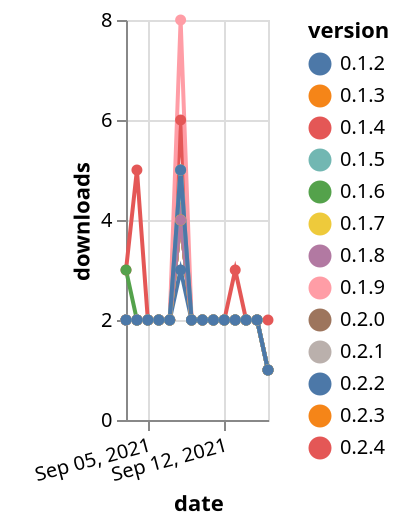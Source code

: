 {"$schema": "https://vega.github.io/schema/vega-lite/v5.json", "description": "A simple bar chart with embedded data.", "data": {"values": [{"date": "2021-09-03", "total": 2950, "delta": 2, "version": "0.2.0"}, {"date": "2021-09-04", "total": 2952, "delta": 2, "version": "0.2.0"}, {"date": "2021-09-05", "total": 2954, "delta": 2, "version": "0.2.0"}, {"date": "2021-09-06", "total": 2956, "delta": 2, "version": "0.2.0"}, {"date": "2021-09-07", "total": 2958, "delta": 2, "version": "0.2.0"}, {"date": "2021-09-08", "total": 2962, "delta": 4, "version": "0.2.0"}, {"date": "2021-09-09", "total": 2964, "delta": 2, "version": "0.2.0"}, {"date": "2021-09-10", "total": 2966, "delta": 2, "version": "0.2.0"}, {"date": "2021-09-11", "total": 2968, "delta": 2, "version": "0.2.0"}, {"date": "2021-09-12", "total": 2970, "delta": 2, "version": "0.2.0"}, {"date": "2021-09-13", "total": 2972, "delta": 2, "version": "0.2.0"}, {"date": "2021-09-14", "total": 2974, "delta": 2, "version": "0.2.0"}, {"date": "2021-09-15", "total": 2976, "delta": 2, "version": "0.2.0"}, {"date": "2021-09-16", "total": 2977, "delta": 1, "version": "0.2.0"}, {"date": "2021-09-03", "total": 3173, "delta": 2, "version": "0.1.3"}, {"date": "2021-09-04", "total": 3175, "delta": 2, "version": "0.1.3"}, {"date": "2021-09-05", "total": 3177, "delta": 2, "version": "0.1.3"}, {"date": "2021-09-06", "total": 3179, "delta": 2, "version": "0.1.3"}, {"date": "2021-09-07", "total": 3181, "delta": 2, "version": "0.1.3"}, {"date": "2021-09-08", "total": 3186, "delta": 5, "version": "0.1.3"}, {"date": "2021-09-09", "total": 3188, "delta": 2, "version": "0.1.3"}, {"date": "2021-09-10", "total": 3190, "delta": 2, "version": "0.1.3"}, {"date": "2021-09-11", "total": 3192, "delta": 2, "version": "0.1.3"}, {"date": "2021-09-12", "total": 3194, "delta": 2, "version": "0.1.3"}, {"date": "2021-09-13", "total": 3196, "delta": 2, "version": "0.1.3"}, {"date": "2021-09-14", "total": 3198, "delta": 2, "version": "0.1.3"}, {"date": "2021-09-15", "total": 3200, "delta": 2, "version": "0.1.3"}, {"date": "2021-09-16", "total": 3201, "delta": 1, "version": "0.1.3"}, {"date": "2021-09-03", "total": 2710, "delta": 2, "version": "0.2.3"}, {"date": "2021-09-04", "total": 2712, "delta": 2, "version": "0.2.3"}, {"date": "2021-09-05", "total": 2714, "delta": 2, "version": "0.2.3"}, {"date": "2021-09-06", "total": 2716, "delta": 2, "version": "0.2.3"}, {"date": "2021-09-07", "total": 2718, "delta": 2, "version": "0.2.3"}, {"date": "2021-09-08", "total": 2722, "delta": 4, "version": "0.2.3"}, {"date": "2021-09-09", "total": 2724, "delta": 2, "version": "0.2.3"}, {"date": "2021-09-10", "total": 2726, "delta": 2, "version": "0.2.3"}, {"date": "2021-09-11", "total": 2728, "delta": 2, "version": "0.2.3"}, {"date": "2021-09-12", "total": 2730, "delta": 2, "version": "0.2.3"}, {"date": "2021-09-13", "total": 2732, "delta": 2, "version": "0.2.3"}, {"date": "2021-09-14", "total": 2734, "delta": 2, "version": "0.2.3"}, {"date": "2021-09-15", "total": 2736, "delta": 2, "version": "0.2.3"}, {"date": "2021-09-16", "total": 2737, "delta": 1, "version": "0.2.3"}, {"date": "2021-09-03", "total": 2565, "delta": 2, "version": "0.1.2"}, {"date": "2021-09-04", "total": 2567, "delta": 2, "version": "0.1.2"}, {"date": "2021-09-05", "total": 2569, "delta": 2, "version": "0.1.2"}, {"date": "2021-09-06", "total": 2571, "delta": 2, "version": "0.1.2"}, {"date": "2021-09-07", "total": 2573, "delta": 2, "version": "0.1.2"}, {"date": "2021-09-08", "total": 2576, "delta": 3, "version": "0.1.2"}, {"date": "2021-09-09", "total": 2578, "delta": 2, "version": "0.1.2"}, {"date": "2021-09-10", "total": 2580, "delta": 2, "version": "0.1.2"}, {"date": "2021-09-11", "total": 2582, "delta": 2, "version": "0.1.2"}, {"date": "2021-09-12", "total": 2584, "delta": 2, "version": "0.1.2"}, {"date": "2021-09-13", "total": 2586, "delta": 2, "version": "0.1.2"}, {"date": "2021-09-14", "total": 2588, "delta": 2, "version": "0.1.2"}, {"date": "2021-09-15", "total": 2590, "delta": 2, "version": "0.1.2"}, {"date": "2021-09-16", "total": 2591, "delta": 1, "version": "0.1.2"}, {"date": "2021-09-03", "total": 2822, "delta": 3, "version": "0.2.4"}, {"date": "2021-09-04", "total": 2827, "delta": 5, "version": "0.2.4"}, {"date": "2021-09-05", "total": 2829, "delta": 2, "version": "0.2.4"}, {"date": "2021-09-06", "total": 2831, "delta": 2, "version": "0.2.4"}, {"date": "2021-09-07", "total": 2833, "delta": 2, "version": "0.2.4"}, {"date": "2021-09-08", "total": 2839, "delta": 6, "version": "0.2.4"}, {"date": "2021-09-09", "total": 2841, "delta": 2, "version": "0.2.4"}, {"date": "2021-09-10", "total": 2843, "delta": 2, "version": "0.2.4"}, {"date": "2021-09-11", "total": 2845, "delta": 2, "version": "0.2.4"}, {"date": "2021-09-12", "total": 2847, "delta": 2, "version": "0.2.4"}, {"date": "2021-09-13", "total": 2850, "delta": 3, "version": "0.2.4"}, {"date": "2021-09-14", "total": 2852, "delta": 2, "version": "0.2.4"}, {"date": "2021-09-15", "total": 2854, "delta": 2, "version": "0.2.4"}, {"date": "2021-09-16", "total": 2856, "delta": 2, "version": "0.2.4"}, {"date": "2021-09-03", "total": 2894, "delta": 2, "version": "0.2.1"}, {"date": "2021-09-04", "total": 2896, "delta": 2, "version": "0.2.1"}, {"date": "2021-09-05", "total": 2898, "delta": 2, "version": "0.2.1"}, {"date": "2021-09-06", "total": 2900, "delta": 2, "version": "0.2.1"}, {"date": "2021-09-07", "total": 2902, "delta": 2, "version": "0.2.1"}, {"date": "2021-09-08", "total": 2907, "delta": 5, "version": "0.2.1"}, {"date": "2021-09-09", "total": 2909, "delta": 2, "version": "0.2.1"}, {"date": "2021-09-10", "total": 2911, "delta": 2, "version": "0.2.1"}, {"date": "2021-09-11", "total": 2913, "delta": 2, "version": "0.2.1"}, {"date": "2021-09-12", "total": 2915, "delta": 2, "version": "0.2.1"}, {"date": "2021-09-13", "total": 2917, "delta": 2, "version": "0.2.1"}, {"date": "2021-09-14", "total": 2919, "delta": 2, "version": "0.2.1"}, {"date": "2021-09-15", "total": 2921, "delta": 2, "version": "0.2.1"}, {"date": "2021-09-16", "total": 2922, "delta": 1, "version": "0.2.1"}, {"date": "2021-09-03", "total": 2511, "delta": 2, "version": "0.1.4"}, {"date": "2021-09-04", "total": 2513, "delta": 2, "version": "0.1.4"}, {"date": "2021-09-05", "total": 2515, "delta": 2, "version": "0.1.4"}, {"date": "2021-09-06", "total": 2517, "delta": 2, "version": "0.1.4"}, {"date": "2021-09-07", "total": 2519, "delta": 2, "version": "0.1.4"}, {"date": "2021-09-08", "total": 2523, "delta": 4, "version": "0.1.4"}, {"date": "2021-09-09", "total": 2525, "delta": 2, "version": "0.1.4"}, {"date": "2021-09-10", "total": 2527, "delta": 2, "version": "0.1.4"}, {"date": "2021-09-11", "total": 2529, "delta": 2, "version": "0.1.4"}, {"date": "2021-09-12", "total": 2531, "delta": 2, "version": "0.1.4"}, {"date": "2021-09-13", "total": 2533, "delta": 2, "version": "0.1.4"}, {"date": "2021-09-14", "total": 2535, "delta": 2, "version": "0.1.4"}, {"date": "2021-09-15", "total": 2537, "delta": 2, "version": "0.1.4"}, {"date": "2021-09-16", "total": 2538, "delta": 1, "version": "0.1.4"}, {"date": "2021-09-03", "total": 3252, "delta": 2, "version": "0.1.9"}, {"date": "2021-09-04", "total": 3254, "delta": 2, "version": "0.1.9"}, {"date": "2021-09-05", "total": 3256, "delta": 2, "version": "0.1.9"}, {"date": "2021-09-06", "total": 3258, "delta": 2, "version": "0.1.9"}, {"date": "2021-09-07", "total": 3260, "delta": 2, "version": "0.1.9"}, {"date": "2021-09-08", "total": 3268, "delta": 8, "version": "0.1.9"}, {"date": "2021-09-09", "total": 3270, "delta": 2, "version": "0.1.9"}, {"date": "2021-09-10", "total": 3272, "delta": 2, "version": "0.1.9"}, {"date": "2021-09-11", "total": 3274, "delta": 2, "version": "0.1.9"}, {"date": "2021-09-12", "total": 3276, "delta": 2, "version": "0.1.9"}, {"date": "2021-09-13", "total": 3278, "delta": 2, "version": "0.1.9"}, {"date": "2021-09-14", "total": 3280, "delta": 2, "version": "0.1.9"}, {"date": "2021-09-15", "total": 3282, "delta": 2, "version": "0.1.9"}, {"date": "2021-09-16", "total": 3283, "delta": 1, "version": "0.1.9"}, {"date": "2021-09-03", "total": 2491, "delta": 3, "version": "0.1.6"}, {"date": "2021-09-04", "total": 2493, "delta": 2, "version": "0.1.6"}, {"date": "2021-09-05", "total": 2495, "delta": 2, "version": "0.1.6"}, {"date": "2021-09-06", "total": 2497, "delta": 2, "version": "0.1.6"}, {"date": "2021-09-07", "total": 2499, "delta": 2, "version": "0.1.6"}, {"date": "2021-09-08", "total": 2503, "delta": 4, "version": "0.1.6"}, {"date": "2021-09-09", "total": 2505, "delta": 2, "version": "0.1.6"}, {"date": "2021-09-10", "total": 2507, "delta": 2, "version": "0.1.6"}, {"date": "2021-09-11", "total": 2509, "delta": 2, "version": "0.1.6"}, {"date": "2021-09-12", "total": 2511, "delta": 2, "version": "0.1.6"}, {"date": "2021-09-13", "total": 2513, "delta": 2, "version": "0.1.6"}, {"date": "2021-09-14", "total": 2515, "delta": 2, "version": "0.1.6"}, {"date": "2021-09-15", "total": 2517, "delta": 2, "version": "0.1.6"}, {"date": "2021-09-16", "total": 2518, "delta": 1, "version": "0.1.6"}, {"date": "2021-09-03", "total": 2511, "delta": 2, "version": "0.1.7"}, {"date": "2021-09-04", "total": 2513, "delta": 2, "version": "0.1.7"}, {"date": "2021-09-05", "total": 2515, "delta": 2, "version": "0.1.7"}, {"date": "2021-09-06", "total": 2517, "delta": 2, "version": "0.1.7"}, {"date": "2021-09-07", "total": 2519, "delta": 2, "version": "0.1.7"}, {"date": "2021-09-08", "total": 2523, "delta": 4, "version": "0.1.7"}, {"date": "2021-09-09", "total": 2525, "delta": 2, "version": "0.1.7"}, {"date": "2021-09-10", "total": 2527, "delta": 2, "version": "0.1.7"}, {"date": "2021-09-11", "total": 2529, "delta": 2, "version": "0.1.7"}, {"date": "2021-09-12", "total": 2531, "delta": 2, "version": "0.1.7"}, {"date": "2021-09-13", "total": 2533, "delta": 2, "version": "0.1.7"}, {"date": "2021-09-14", "total": 2535, "delta": 2, "version": "0.1.7"}, {"date": "2021-09-15", "total": 2537, "delta": 2, "version": "0.1.7"}, {"date": "2021-09-16", "total": 2538, "delta": 1, "version": "0.1.7"}, {"date": "2021-09-03", "total": 2534, "delta": 2, "version": "0.1.8"}, {"date": "2021-09-04", "total": 2536, "delta": 2, "version": "0.1.8"}, {"date": "2021-09-05", "total": 2538, "delta": 2, "version": "0.1.8"}, {"date": "2021-09-06", "total": 2540, "delta": 2, "version": "0.1.8"}, {"date": "2021-09-07", "total": 2542, "delta": 2, "version": "0.1.8"}, {"date": "2021-09-08", "total": 2546, "delta": 4, "version": "0.1.8"}, {"date": "2021-09-09", "total": 2548, "delta": 2, "version": "0.1.8"}, {"date": "2021-09-10", "total": 2550, "delta": 2, "version": "0.1.8"}, {"date": "2021-09-11", "total": 2552, "delta": 2, "version": "0.1.8"}, {"date": "2021-09-12", "total": 2554, "delta": 2, "version": "0.1.8"}, {"date": "2021-09-13", "total": 2556, "delta": 2, "version": "0.1.8"}, {"date": "2021-09-14", "total": 2558, "delta": 2, "version": "0.1.8"}, {"date": "2021-09-15", "total": 2560, "delta": 2, "version": "0.1.8"}, {"date": "2021-09-16", "total": 2561, "delta": 1, "version": "0.1.8"}, {"date": "2021-09-03", "total": 2741, "delta": 2, "version": "0.1.5"}, {"date": "2021-09-04", "total": 2743, "delta": 2, "version": "0.1.5"}, {"date": "2021-09-05", "total": 2745, "delta": 2, "version": "0.1.5"}, {"date": "2021-09-06", "total": 2747, "delta": 2, "version": "0.1.5"}, {"date": "2021-09-07", "total": 2749, "delta": 2, "version": "0.1.5"}, {"date": "2021-09-08", "total": 2754, "delta": 5, "version": "0.1.5"}, {"date": "2021-09-09", "total": 2756, "delta": 2, "version": "0.1.5"}, {"date": "2021-09-10", "total": 2758, "delta": 2, "version": "0.1.5"}, {"date": "2021-09-11", "total": 2760, "delta": 2, "version": "0.1.5"}, {"date": "2021-09-12", "total": 2762, "delta": 2, "version": "0.1.5"}, {"date": "2021-09-13", "total": 2764, "delta": 2, "version": "0.1.5"}, {"date": "2021-09-14", "total": 2766, "delta": 2, "version": "0.1.5"}, {"date": "2021-09-15", "total": 2768, "delta": 2, "version": "0.1.5"}, {"date": "2021-09-16", "total": 2769, "delta": 1, "version": "0.1.5"}, {"date": "2021-09-03", "total": 2826, "delta": 2, "version": "0.2.2"}, {"date": "2021-09-04", "total": 2828, "delta": 2, "version": "0.2.2"}, {"date": "2021-09-05", "total": 2830, "delta": 2, "version": "0.2.2"}, {"date": "2021-09-06", "total": 2832, "delta": 2, "version": "0.2.2"}, {"date": "2021-09-07", "total": 2834, "delta": 2, "version": "0.2.2"}, {"date": "2021-09-08", "total": 2839, "delta": 5, "version": "0.2.2"}, {"date": "2021-09-09", "total": 2841, "delta": 2, "version": "0.2.2"}, {"date": "2021-09-10", "total": 2843, "delta": 2, "version": "0.2.2"}, {"date": "2021-09-11", "total": 2845, "delta": 2, "version": "0.2.2"}, {"date": "2021-09-12", "total": 2847, "delta": 2, "version": "0.2.2"}, {"date": "2021-09-13", "total": 2849, "delta": 2, "version": "0.2.2"}, {"date": "2021-09-14", "total": 2851, "delta": 2, "version": "0.2.2"}, {"date": "2021-09-15", "total": 2853, "delta": 2, "version": "0.2.2"}, {"date": "2021-09-16", "total": 2854, "delta": 1, "version": "0.2.2"}]}, "width": "container", "mark": {"type": "line", "point": {"filled": true}}, "encoding": {"x": {"field": "date", "type": "temporal", "timeUnit": "yearmonthdate", "title": "date", "axis": {"labelAngle": -15}}, "y": {"field": "delta", "type": "quantitative", "title": "downloads"}, "color": {"field": "version", "type": "nominal"}, "tooltip": {"field": "delta"}}}